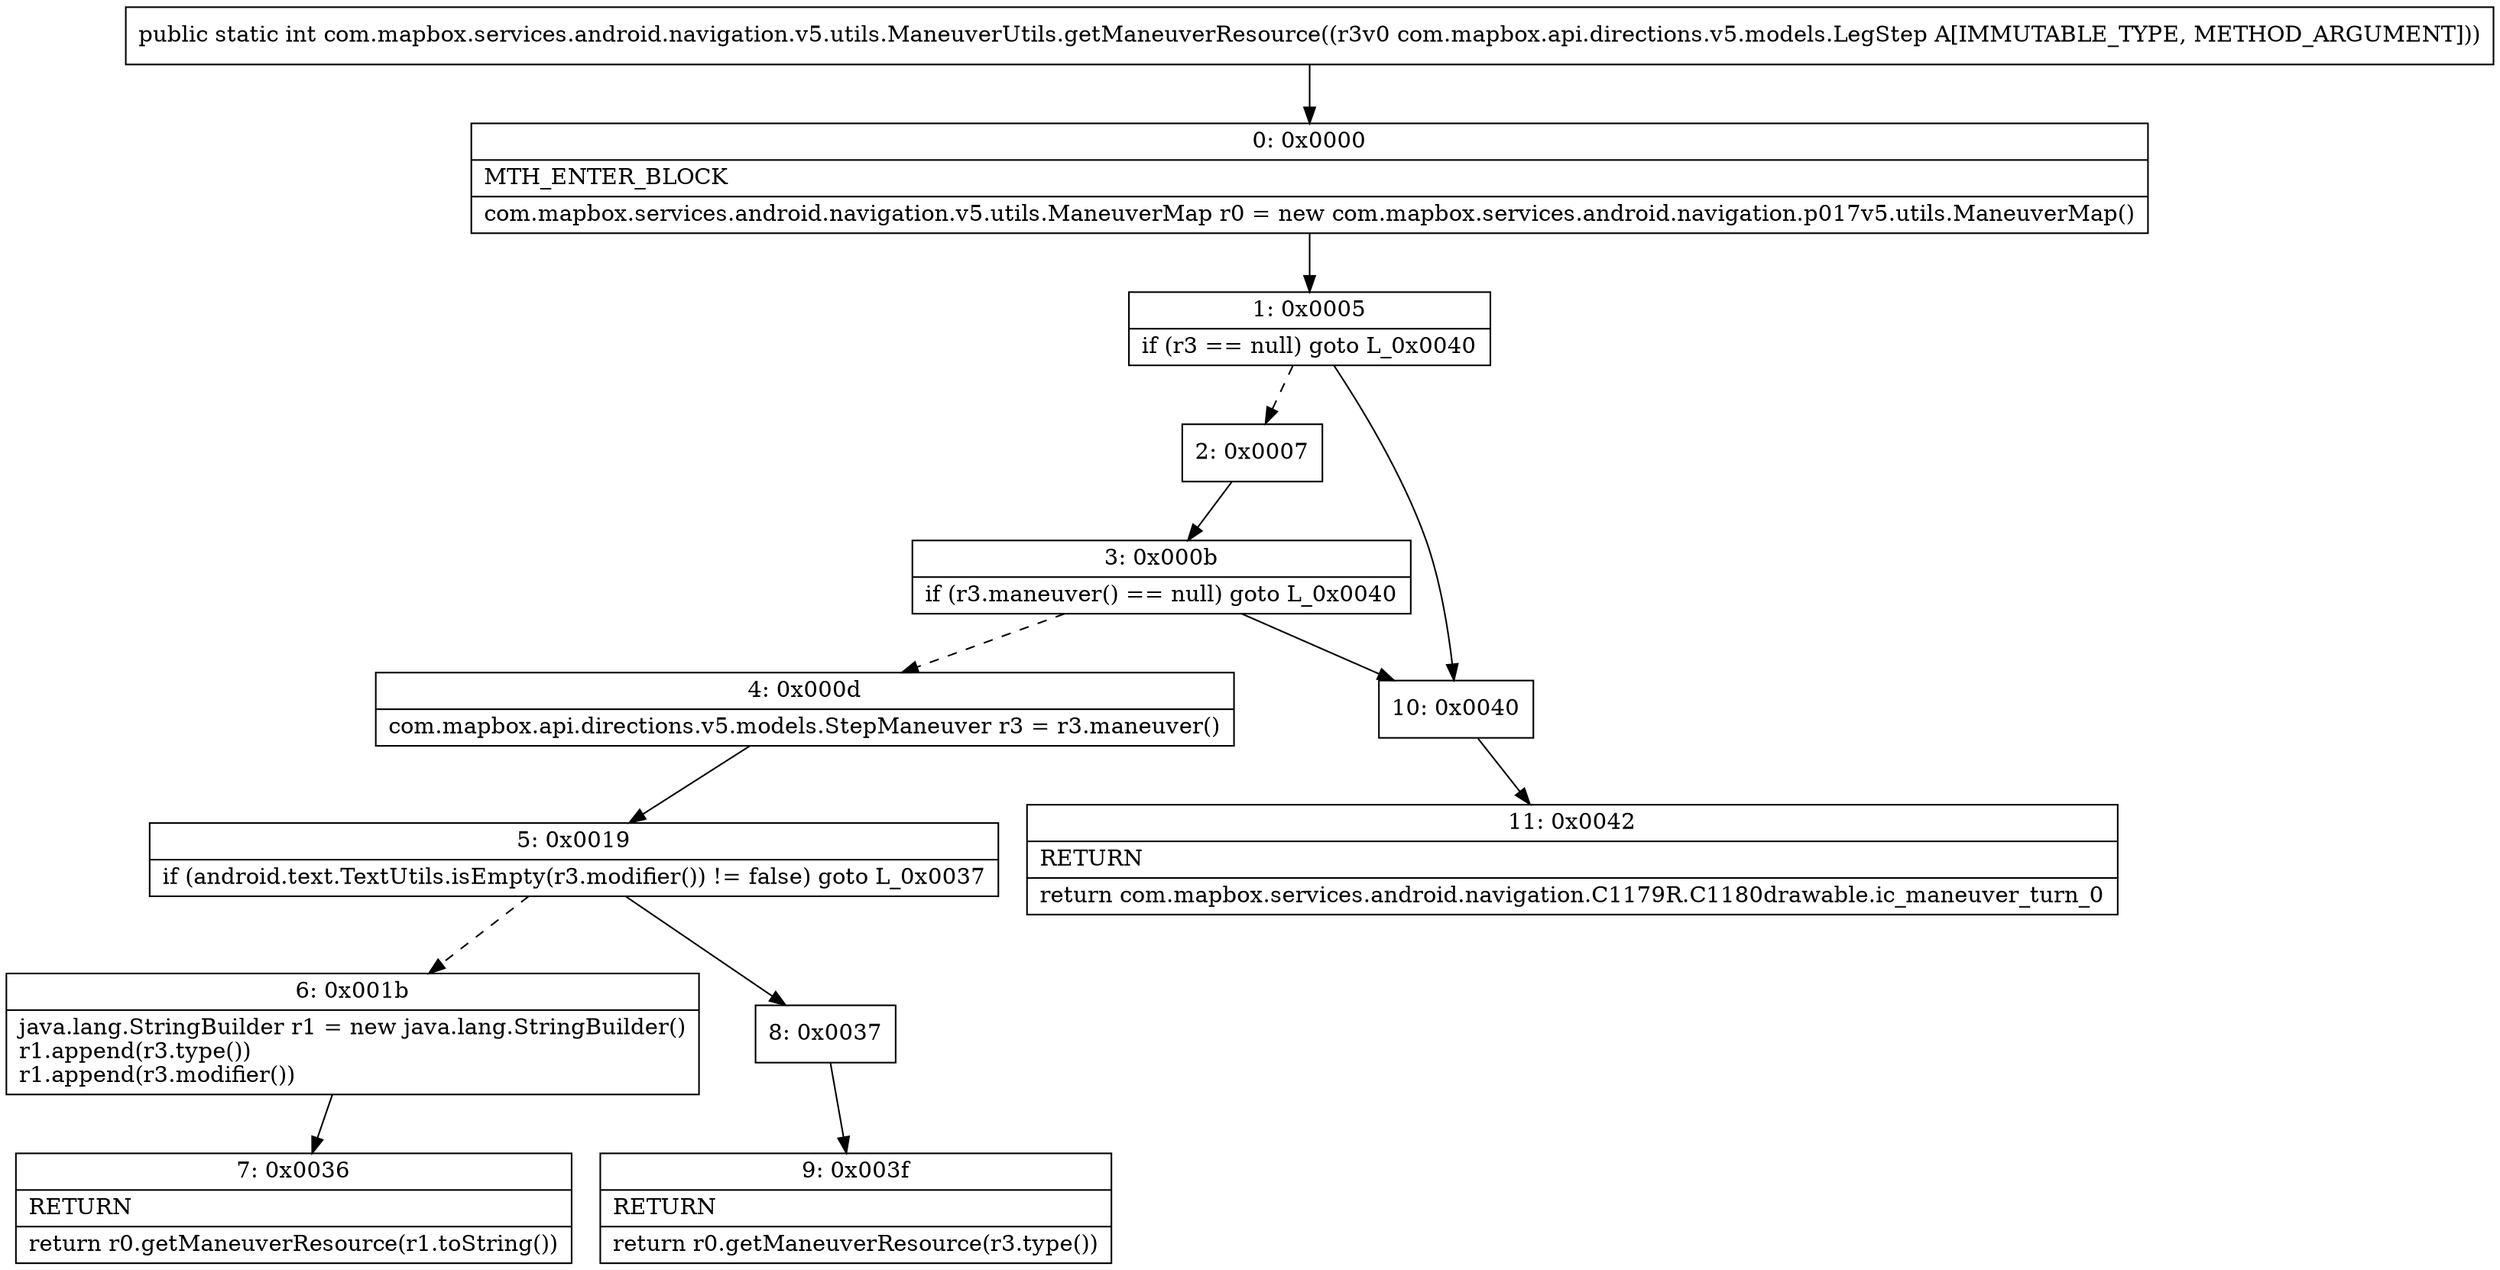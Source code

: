 digraph "CFG forcom.mapbox.services.android.navigation.v5.utils.ManeuverUtils.getManeuverResource(Lcom\/mapbox\/api\/directions\/v5\/models\/LegStep;)I" {
Node_0 [shape=record,label="{0\:\ 0x0000|MTH_ENTER_BLOCK\l|com.mapbox.services.android.navigation.v5.utils.ManeuverMap r0 = new com.mapbox.services.android.navigation.p017v5.utils.ManeuverMap()\l}"];
Node_1 [shape=record,label="{1\:\ 0x0005|if (r3 == null) goto L_0x0040\l}"];
Node_2 [shape=record,label="{2\:\ 0x0007}"];
Node_3 [shape=record,label="{3\:\ 0x000b|if (r3.maneuver() == null) goto L_0x0040\l}"];
Node_4 [shape=record,label="{4\:\ 0x000d|com.mapbox.api.directions.v5.models.StepManeuver r3 = r3.maneuver()\l}"];
Node_5 [shape=record,label="{5\:\ 0x0019|if (android.text.TextUtils.isEmpty(r3.modifier()) != false) goto L_0x0037\l}"];
Node_6 [shape=record,label="{6\:\ 0x001b|java.lang.StringBuilder r1 = new java.lang.StringBuilder()\lr1.append(r3.type())\lr1.append(r3.modifier())\l}"];
Node_7 [shape=record,label="{7\:\ 0x0036|RETURN\l|return r0.getManeuverResource(r1.toString())\l}"];
Node_8 [shape=record,label="{8\:\ 0x0037}"];
Node_9 [shape=record,label="{9\:\ 0x003f|RETURN\l|return r0.getManeuverResource(r3.type())\l}"];
Node_10 [shape=record,label="{10\:\ 0x0040}"];
Node_11 [shape=record,label="{11\:\ 0x0042|RETURN\l|return com.mapbox.services.android.navigation.C1179R.C1180drawable.ic_maneuver_turn_0\l}"];
MethodNode[shape=record,label="{public static int com.mapbox.services.android.navigation.v5.utils.ManeuverUtils.getManeuverResource((r3v0 com.mapbox.api.directions.v5.models.LegStep A[IMMUTABLE_TYPE, METHOD_ARGUMENT])) }"];
MethodNode -> Node_0;
Node_0 -> Node_1;
Node_1 -> Node_2[style=dashed];
Node_1 -> Node_10;
Node_2 -> Node_3;
Node_3 -> Node_4[style=dashed];
Node_3 -> Node_10;
Node_4 -> Node_5;
Node_5 -> Node_6[style=dashed];
Node_5 -> Node_8;
Node_6 -> Node_7;
Node_8 -> Node_9;
Node_10 -> Node_11;
}

